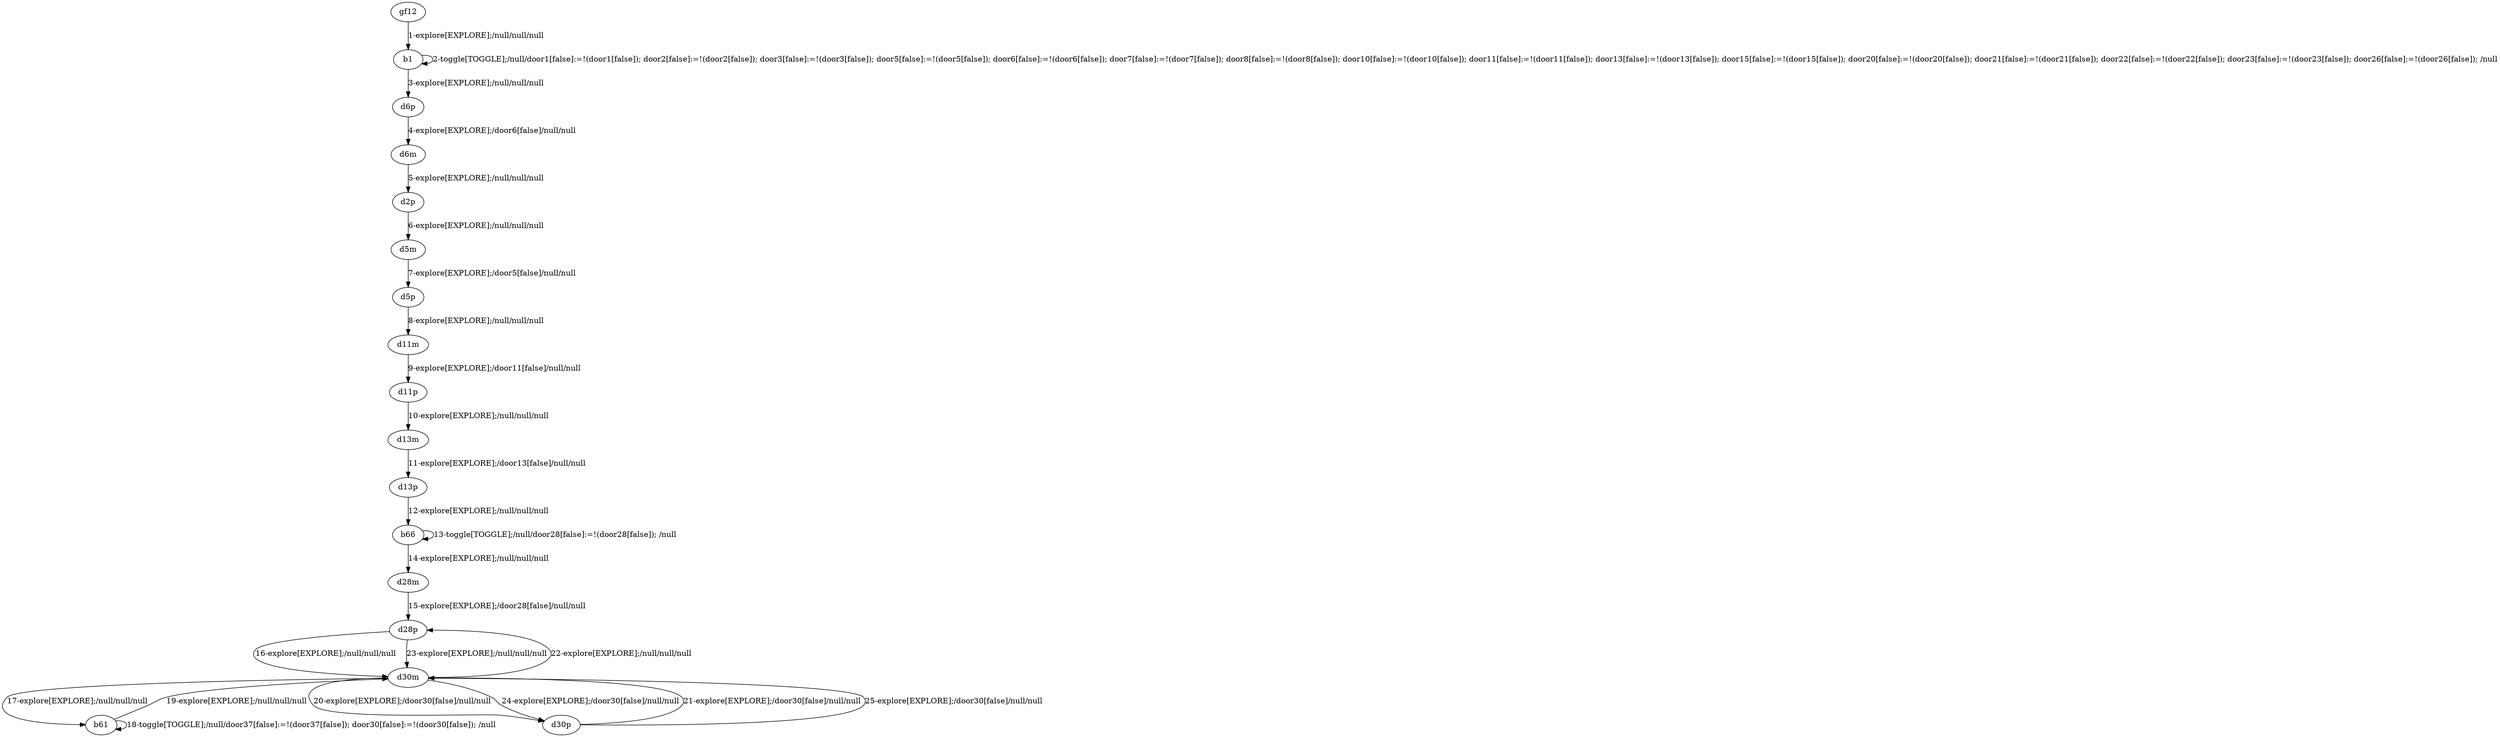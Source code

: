 # Total number of goals covered by this test: 1
# d30p --> d30m

digraph g {
"gf12" -> "b1" [label = "1-explore[EXPLORE];/null/null/null"];
"b1" -> "b1" [label = "2-toggle[TOGGLE];/null/door1[false]:=!(door1[false]); door2[false]:=!(door2[false]); door3[false]:=!(door3[false]); door5[false]:=!(door5[false]); door6[false]:=!(door6[false]); door7[false]:=!(door7[false]); door8[false]:=!(door8[false]); door10[false]:=!(door10[false]); door11[false]:=!(door11[false]); door13[false]:=!(door13[false]); door15[false]:=!(door15[false]); door20[false]:=!(door20[false]); door21[false]:=!(door21[false]); door22[false]:=!(door22[false]); door23[false]:=!(door23[false]); door26[false]:=!(door26[false]); /null"];
"b1" -> "d6p" [label = "3-explore[EXPLORE];/null/null/null"];
"d6p" -> "d6m" [label = "4-explore[EXPLORE];/door6[false]/null/null"];
"d6m" -> "d2p" [label = "5-explore[EXPLORE];/null/null/null"];
"d2p" -> "d5m" [label = "6-explore[EXPLORE];/null/null/null"];
"d5m" -> "d5p" [label = "7-explore[EXPLORE];/door5[false]/null/null"];
"d5p" -> "d11m" [label = "8-explore[EXPLORE];/null/null/null"];
"d11m" -> "d11p" [label = "9-explore[EXPLORE];/door11[false]/null/null"];
"d11p" -> "d13m" [label = "10-explore[EXPLORE];/null/null/null"];
"d13m" -> "d13p" [label = "11-explore[EXPLORE];/door13[false]/null/null"];
"d13p" -> "b66" [label = "12-explore[EXPLORE];/null/null/null"];
"b66" -> "b66" [label = "13-toggle[TOGGLE];/null/door28[false]:=!(door28[false]); /null"];
"b66" -> "d28m" [label = "14-explore[EXPLORE];/null/null/null"];
"d28m" -> "d28p" [label = "15-explore[EXPLORE];/door28[false]/null/null"];
"d28p" -> "d30m" [label = "16-explore[EXPLORE];/null/null/null"];
"d30m" -> "b61" [label = "17-explore[EXPLORE];/null/null/null"];
"b61" -> "b61" [label = "18-toggle[TOGGLE];/null/door37[false]:=!(door37[false]); door30[false]:=!(door30[false]); /null"];
"b61" -> "d30m" [label = "19-explore[EXPLORE];/null/null/null"];
"d30m" -> "d30p" [label = "20-explore[EXPLORE];/door30[false]/null/null"];
"d30p" -> "d30m" [label = "21-explore[EXPLORE];/door30[false]/null/null"];
"d30m" -> "d28p" [label = "22-explore[EXPLORE];/null/null/null"];
"d28p" -> "d30m" [label = "23-explore[EXPLORE];/null/null/null"];
"d30m" -> "d30p" [label = "24-explore[EXPLORE];/door30[false]/null/null"];
"d30p" -> "d30m" [label = "25-explore[EXPLORE];/door30[false]/null/null"];
}